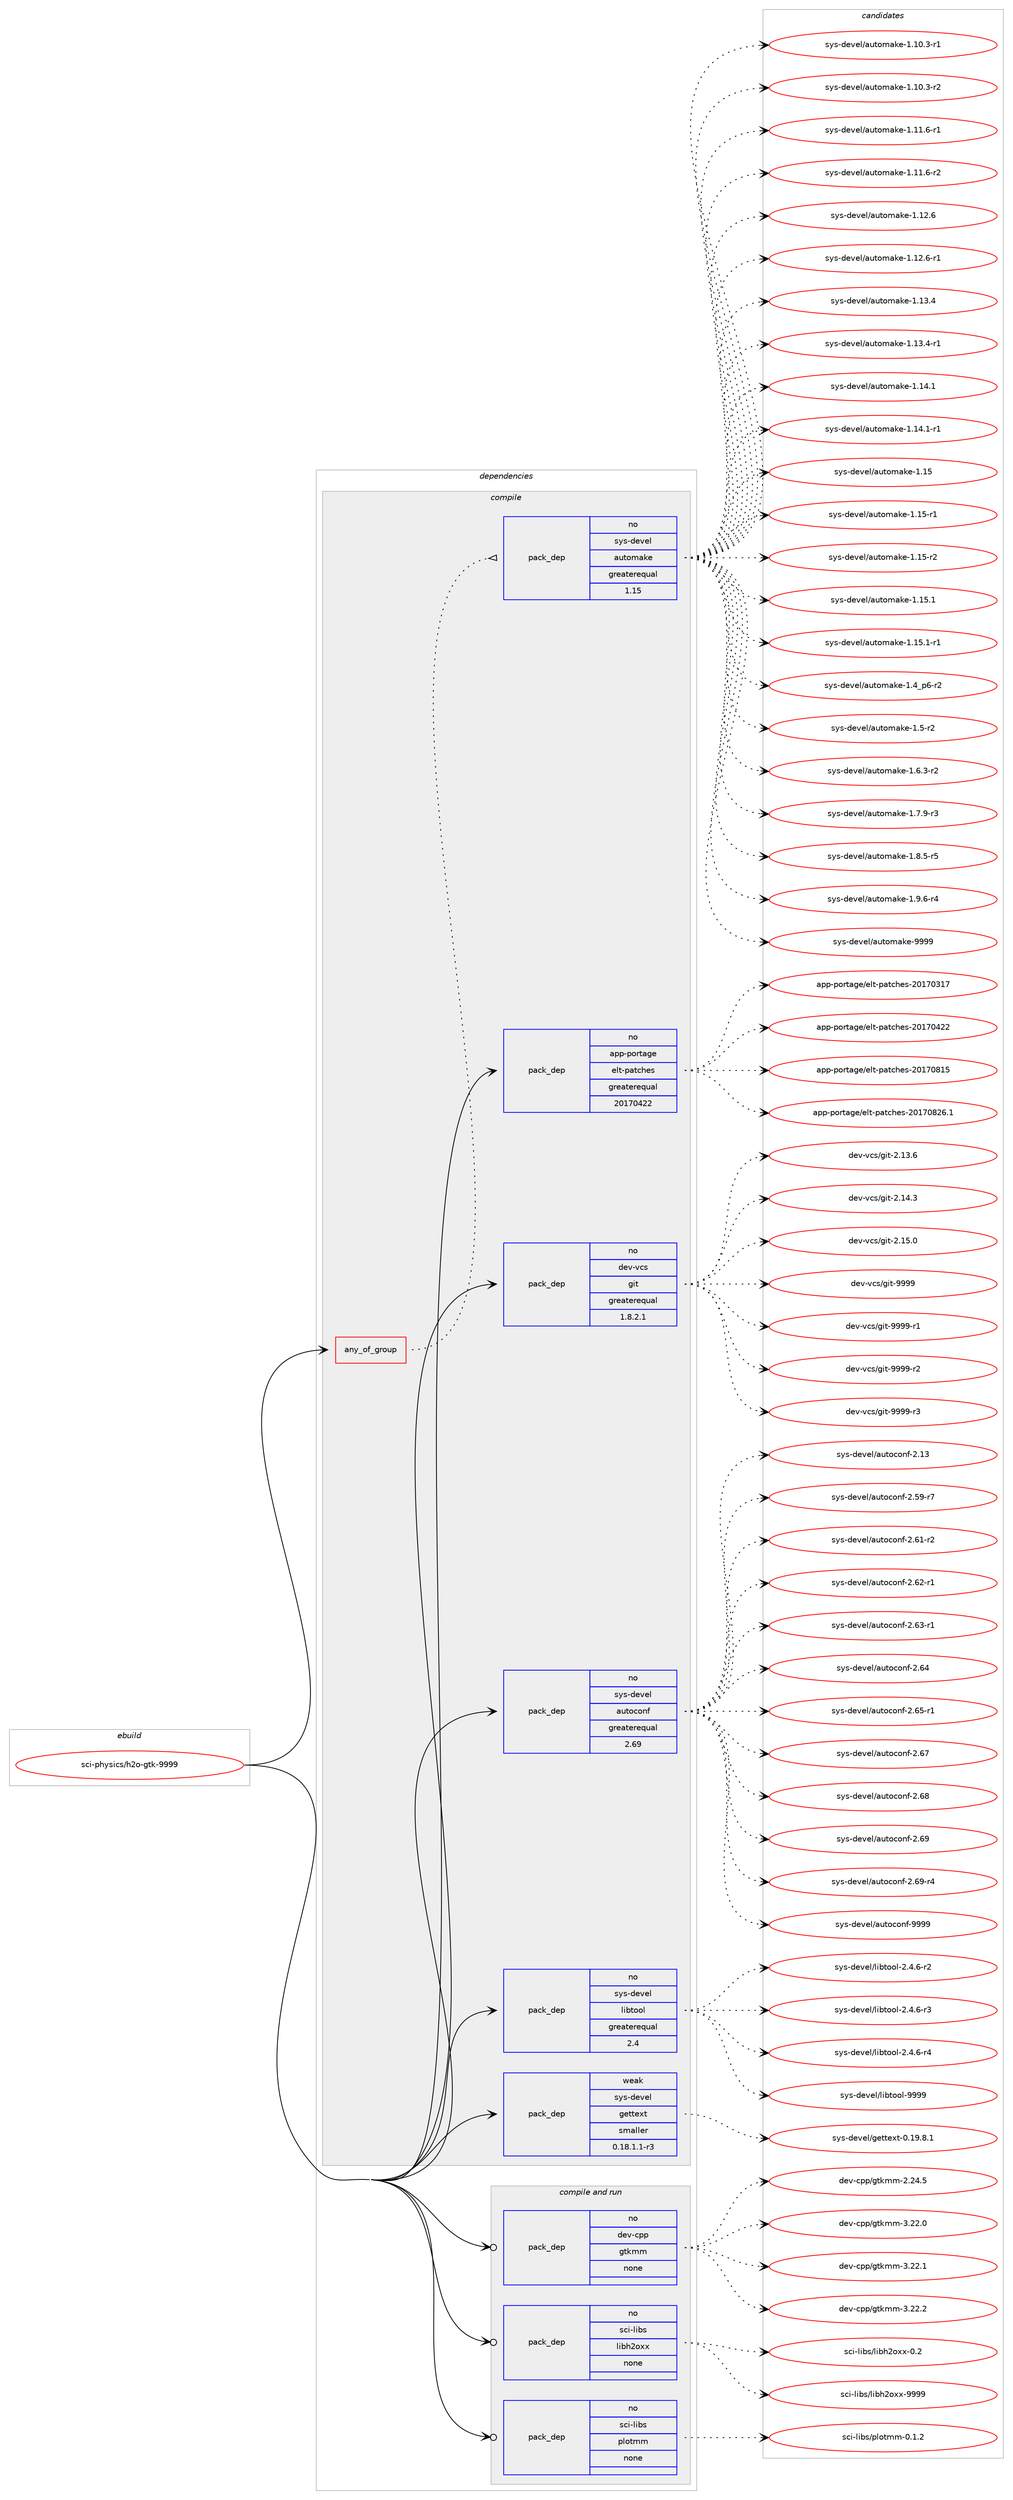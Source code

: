 digraph prolog {

# *************
# Graph options
# *************

newrank=true;
concentrate=true;
compound=true;
graph [rankdir=LR,fontname=Helvetica,fontsize=10,ranksep=1.5];#, ranksep=2.5, nodesep=0.2];
edge  [arrowhead=vee];
node  [fontname=Helvetica,fontsize=10];

# **********
# The ebuild
# **********

subgraph cluster_leftcol {
color=gray;
rank=same;
label=<<i>ebuild</i>>;
id [label="sci-physics/h2o-gtk-9999", color=red, width=4, href="../sci-physics/h2o-gtk-9999.svg"];
}

# ****************
# The dependencies
# ****************

subgraph cluster_midcol {
color=gray;
label=<<i>dependencies</i>>;
subgraph cluster_compile {
fillcolor="#eeeeee";
style=filled;
label=<<i>compile</i>>;
subgraph any7762 {
dependency457747 [label=<<TABLE BORDER="0" CELLBORDER="1" CELLSPACING="0" CELLPADDING="4"><TR><TD CELLPADDING="10">any_of_group</TD></TR></TABLE>>, shape=none, color=red];subgraph pack337831 {
dependency457748 [label=<<TABLE BORDER="0" CELLBORDER="1" CELLSPACING="0" CELLPADDING="4" WIDTH="220"><TR><TD ROWSPAN="6" CELLPADDING="30">pack_dep</TD></TR><TR><TD WIDTH="110">no</TD></TR><TR><TD>sys-devel</TD></TR><TR><TD>automake</TD></TR><TR><TD>greaterequal</TD></TR><TR><TD>1.15</TD></TR></TABLE>>, shape=none, color=blue];
}
dependency457747:e -> dependency457748:w [weight=20,style="dotted",arrowhead="oinv"];
}
id:e -> dependency457747:w [weight=20,style="solid",arrowhead="vee"];
subgraph pack337832 {
dependency457749 [label=<<TABLE BORDER="0" CELLBORDER="1" CELLSPACING="0" CELLPADDING="4" WIDTH="220"><TR><TD ROWSPAN="6" CELLPADDING="30">pack_dep</TD></TR><TR><TD WIDTH="110">no</TD></TR><TR><TD>app-portage</TD></TR><TR><TD>elt-patches</TD></TR><TR><TD>greaterequal</TD></TR><TR><TD>20170422</TD></TR></TABLE>>, shape=none, color=blue];
}
id:e -> dependency457749:w [weight=20,style="solid",arrowhead="vee"];
subgraph pack337833 {
dependency457750 [label=<<TABLE BORDER="0" CELLBORDER="1" CELLSPACING="0" CELLPADDING="4" WIDTH="220"><TR><TD ROWSPAN="6" CELLPADDING="30">pack_dep</TD></TR><TR><TD WIDTH="110">no</TD></TR><TR><TD>dev-vcs</TD></TR><TR><TD>git</TD></TR><TR><TD>greaterequal</TD></TR><TR><TD>1.8.2.1</TD></TR></TABLE>>, shape=none, color=blue];
}
id:e -> dependency457750:w [weight=20,style="solid",arrowhead="vee"];
subgraph pack337834 {
dependency457751 [label=<<TABLE BORDER="0" CELLBORDER="1" CELLSPACING="0" CELLPADDING="4" WIDTH="220"><TR><TD ROWSPAN="6" CELLPADDING="30">pack_dep</TD></TR><TR><TD WIDTH="110">no</TD></TR><TR><TD>sys-devel</TD></TR><TR><TD>autoconf</TD></TR><TR><TD>greaterequal</TD></TR><TR><TD>2.69</TD></TR></TABLE>>, shape=none, color=blue];
}
id:e -> dependency457751:w [weight=20,style="solid",arrowhead="vee"];
subgraph pack337835 {
dependency457752 [label=<<TABLE BORDER="0" CELLBORDER="1" CELLSPACING="0" CELLPADDING="4" WIDTH="220"><TR><TD ROWSPAN="6" CELLPADDING="30">pack_dep</TD></TR><TR><TD WIDTH="110">no</TD></TR><TR><TD>sys-devel</TD></TR><TR><TD>libtool</TD></TR><TR><TD>greaterequal</TD></TR><TR><TD>2.4</TD></TR></TABLE>>, shape=none, color=blue];
}
id:e -> dependency457752:w [weight=20,style="solid",arrowhead="vee"];
subgraph pack337836 {
dependency457753 [label=<<TABLE BORDER="0" CELLBORDER="1" CELLSPACING="0" CELLPADDING="4" WIDTH="220"><TR><TD ROWSPAN="6" CELLPADDING="30">pack_dep</TD></TR><TR><TD WIDTH="110">weak</TD></TR><TR><TD>sys-devel</TD></TR><TR><TD>gettext</TD></TR><TR><TD>smaller</TD></TR><TR><TD>0.18.1.1-r3</TD></TR></TABLE>>, shape=none, color=blue];
}
id:e -> dependency457753:w [weight=20,style="solid",arrowhead="vee"];
}
subgraph cluster_compileandrun {
fillcolor="#eeeeee";
style=filled;
label=<<i>compile and run</i>>;
subgraph pack337837 {
dependency457754 [label=<<TABLE BORDER="0" CELLBORDER="1" CELLSPACING="0" CELLPADDING="4" WIDTH="220"><TR><TD ROWSPAN="6" CELLPADDING="30">pack_dep</TD></TR><TR><TD WIDTH="110">no</TD></TR><TR><TD>dev-cpp</TD></TR><TR><TD>gtkmm</TD></TR><TR><TD>none</TD></TR><TR><TD></TD></TR></TABLE>>, shape=none, color=blue];
}
id:e -> dependency457754:w [weight=20,style="solid",arrowhead="odotvee"];
subgraph pack337838 {
dependency457755 [label=<<TABLE BORDER="0" CELLBORDER="1" CELLSPACING="0" CELLPADDING="4" WIDTH="220"><TR><TD ROWSPAN="6" CELLPADDING="30">pack_dep</TD></TR><TR><TD WIDTH="110">no</TD></TR><TR><TD>sci-libs</TD></TR><TR><TD>libh2oxx</TD></TR><TR><TD>none</TD></TR><TR><TD></TD></TR></TABLE>>, shape=none, color=blue];
}
id:e -> dependency457755:w [weight=20,style="solid",arrowhead="odotvee"];
subgraph pack337839 {
dependency457756 [label=<<TABLE BORDER="0" CELLBORDER="1" CELLSPACING="0" CELLPADDING="4" WIDTH="220"><TR><TD ROWSPAN="6" CELLPADDING="30">pack_dep</TD></TR><TR><TD WIDTH="110">no</TD></TR><TR><TD>sci-libs</TD></TR><TR><TD>plotmm</TD></TR><TR><TD>none</TD></TR><TR><TD></TD></TR></TABLE>>, shape=none, color=blue];
}
id:e -> dependency457756:w [weight=20,style="solid",arrowhead="odotvee"];
}
subgraph cluster_run {
fillcolor="#eeeeee";
style=filled;
label=<<i>run</i>>;
}
}

# **************
# The candidates
# **************

subgraph cluster_choices {
rank=same;
color=gray;
label=<<i>candidates</i>>;

subgraph choice337831 {
color=black;
nodesep=1;
choice11512111545100101118101108479711711611110997107101454946494846514511449 [label="sys-devel/automake-1.10.3-r1", color=red, width=4,href="../sys-devel/automake-1.10.3-r1.svg"];
choice11512111545100101118101108479711711611110997107101454946494846514511450 [label="sys-devel/automake-1.10.3-r2", color=red, width=4,href="../sys-devel/automake-1.10.3-r2.svg"];
choice11512111545100101118101108479711711611110997107101454946494946544511449 [label="sys-devel/automake-1.11.6-r1", color=red, width=4,href="../sys-devel/automake-1.11.6-r1.svg"];
choice11512111545100101118101108479711711611110997107101454946494946544511450 [label="sys-devel/automake-1.11.6-r2", color=red, width=4,href="../sys-devel/automake-1.11.6-r2.svg"];
choice1151211154510010111810110847971171161111099710710145494649504654 [label="sys-devel/automake-1.12.6", color=red, width=4,href="../sys-devel/automake-1.12.6.svg"];
choice11512111545100101118101108479711711611110997107101454946495046544511449 [label="sys-devel/automake-1.12.6-r1", color=red, width=4,href="../sys-devel/automake-1.12.6-r1.svg"];
choice1151211154510010111810110847971171161111099710710145494649514652 [label="sys-devel/automake-1.13.4", color=red, width=4,href="../sys-devel/automake-1.13.4.svg"];
choice11512111545100101118101108479711711611110997107101454946495146524511449 [label="sys-devel/automake-1.13.4-r1", color=red, width=4,href="../sys-devel/automake-1.13.4-r1.svg"];
choice1151211154510010111810110847971171161111099710710145494649524649 [label="sys-devel/automake-1.14.1", color=red, width=4,href="../sys-devel/automake-1.14.1.svg"];
choice11512111545100101118101108479711711611110997107101454946495246494511449 [label="sys-devel/automake-1.14.1-r1", color=red, width=4,href="../sys-devel/automake-1.14.1-r1.svg"];
choice115121115451001011181011084797117116111109971071014549464953 [label="sys-devel/automake-1.15", color=red, width=4,href="../sys-devel/automake-1.15.svg"];
choice1151211154510010111810110847971171161111099710710145494649534511449 [label="sys-devel/automake-1.15-r1", color=red, width=4,href="../sys-devel/automake-1.15-r1.svg"];
choice1151211154510010111810110847971171161111099710710145494649534511450 [label="sys-devel/automake-1.15-r2", color=red, width=4,href="../sys-devel/automake-1.15-r2.svg"];
choice1151211154510010111810110847971171161111099710710145494649534649 [label="sys-devel/automake-1.15.1", color=red, width=4,href="../sys-devel/automake-1.15.1.svg"];
choice11512111545100101118101108479711711611110997107101454946495346494511449 [label="sys-devel/automake-1.15.1-r1", color=red, width=4,href="../sys-devel/automake-1.15.1-r1.svg"];
choice115121115451001011181011084797117116111109971071014549465295112544511450 [label="sys-devel/automake-1.4_p6-r2", color=red, width=4,href="../sys-devel/automake-1.4_p6-r2.svg"];
choice11512111545100101118101108479711711611110997107101454946534511450 [label="sys-devel/automake-1.5-r2", color=red, width=4,href="../sys-devel/automake-1.5-r2.svg"];
choice115121115451001011181011084797117116111109971071014549465446514511450 [label="sys-devel/automake-1.6.3-r2", color=red, width=4,href="../sys-devel/automake-1.6.3-r2.svg"];
choice115121115451001011181011084797117116111109971071014549465546574511451 [label="sys-devel/automake-1.7.9-r3", color=red, width=4,href="../sys-devel/automake-1.7.9-r3.svg"];
choice115121115451001011181011084797117116111109971071014549465646534511453 [label="sys-devel/automake-1.8.5-r5", color=red, width=4,href="../sys-devel/automake-1.8.5-r5.svg"];
choice115121115451001011181011084797117116111109971071014549465746544511452 [label="sys-devel/automake-1.9.6-r4", color=red, width=4,href="../sys-devel/automake-1.9.6-r4.svg"];
choice115121115451001011181011084797117116111109971071014557575757 [label="sys-devel/automake-9999", color=red, width=4,href="../sys-devel/automake-9999.svg"];
dependency457748:e -> choice11512111545100101118101108479711711611110997107101454946494846514511449:w [style=dotted,weight="100"];
dependency457748:e -> choice11512111545100101118101108479711711611110997107101454946494846514511450:w [style=dotted,weight="100"];
dependency457748:e -> choice11512111545100101118101108479711711611110997107101454946494946544511449:w [style=dotted,weight="100"];
dependency457748:e -> choice11512111545100101118101108479711711611110997107101454946494946544511450:w [style=dotted,weight="100"];
dependency457748:e -> choice1151211154510010111810110847971171161111099710710145494649504654:w [style=dotted,weight="100"];
dependency457748:e -> choice11512111545100101118101108479711711611110997107101454946495046544511449:w [style=dotted,weight="100"];
dependency457748:e -> choice1151211154510010111810110847971171161111099710710145494649514652:w [style=dotted,weight="100"];
dependency457748:e -> choice11512111545100101118101108479711711611110997107101454946495146524511449:w [style=dotted,weight="100"];
dependency457748:e -> choice1151211154510010111810110847971171161111099710710145494649524649:w [style=dotted,weight="100"];
dependency457748:e -> choice11512111545100101118101108479711711611110997107101454946495246494511449:w [style=dotted,weight="100"];
dependency457748:e -> choice115121115451001011181011084797117116111109971071014549464953:w [style=dotted,weight="100"];
dependency457748:e -> choice1151211154510010111810110847971171161111099710710145494649534511449:w [style=dotted,weight="100"];
dependency457748:e -> choice1151211154510010111810110847971171161111099710710145494649534511450:w [style=dotted,weight="100"];
dependency457748:e -> choice1151211154510010111810110847971171161111099710710145494649534649:w [style=dotted,weight="100"];
dependency457748:e -> choice11512111545100101118101108479711711611110997107101454946495346494511449:w [style=dotted,weight="100"];
dependency457748:e -> choice115121115451001011181011084797117116111109971071014549465295112544511450:w [style=dotted,weight="100"];
dependency457748:e -> choice11512111545100101118101108479711711611110997107101454946534511450:w [style=dotted,weight="100"];
dependency457748:e -> choice115121115451001011181011084797117116111109971071014549465446514511450:w [style=dotted,weight="100"];
dependency457748:e -> choice115121115451001011181011084797117116111109971071014549465546574511451:w [style=dotted,weight="100"];
dependency457748:e -> choice115121115451001011181011084797117116111109971071014549465646534511453:w [style=dotted,weight="100"];
dependency457748:e -> choice115121115451001011181011084797117116111109971071014549465746544511452:w [style=dotted,weight="100"];
dependency457748:e -> choice115121115451001011181011084797117116111109971071014557575757:w [style=dotted,weight="100"];
}
subgraph choice337832 {
color=black;
nodesep=1;
choice97112112451121111141169710310147101108116451129711699104101115455048495548514955 [label="app-portage/elt-patches-20170317", color=red, width=4,href="../app-portage/elt-patches-20170317.svg"];
choice97112112451121111141169710310147101108116451129711699104101115455048495548525050 [label="app-portage/elt-patches-20170422", color=red, width=4,href="../app-portage/elt-patches-20170422.svg"];
choice97112112451121111141169710310147101108116451129711699104101115455048495548564953 [label="app-portage/elt-patches-20170815", color=red, width=4,href="../app-portage/elt-patches-20170815.svg"];
choice971121124511211111411697103101471011081164511297116991041011154550484955485650544649 [label="app-portage/elt-patches-20170826.1", color=red, width=4,href="../app-portage/elt-patches-20170826.1.svg"];
dependency457749:e -> choice97112112451121111141169710310147101108116451129711699104101115455048495548514955:w [style=dotted,weight="100"];
dependency457749:e -> choice97112112451121111141169710310147101108116451129711699104101115455048495548525050:w [style=dotted,weight="100"];
dependency457749:e -> choice97112112451121111141169710310147101108116451129711699104101115455048495548564953:w [style=dotted,weight="100"];
dependency457749:e -> choice971121124511211111411697103101471011081164511297116991041011154550484955485650544649:w [style=dotted,weight="100"];
}
subgraph choice337833 {
color=black;
nodesep=1;
choice10010111845118991154710310511645504649514654 [label="dev-vcs/git-2.13.6", color=red, width=4,href="../dev-vcs/git-2.13.6.svg"];
choice10010111845118991154710310511645504649524651 [label="dev-vcs/git-2.14.3", color=red, width=4,href="../dev-vcs/git-2.14.3.svg"];
choice10010111845118991154710310511645504649534648 [label="dev-vcs/git-2.15.0", color=red, width=4,href="../dev-vcs/git-2.15.0.svg"];
choice1001011184511899115471031051164557575757 [label="dev-vcs/git-9999", color=red, width=4,href="../dev-vcs/git-9999.svg"];
choice10010111845118991154710310511645575757574511449 [label="dev-vcs/git-9999-r1", color=red, width=4,href="../dev-vcs/git-9999-r1.svg"];
choice10010111845118991154710310511645575757574511450 [label="dev-vcs/git-9999-r2", color=red, width=4,href="../dev-vcs/git-9999-r2.svg"];
choice10010111845118991154710310511645575757574511451 [label="dev-vcs/git-9999-r3", color=red, width=4,href="../dev-vcs/git-9999-r3.svg"];
dependency457750:e -> choice10010111845118991154710310511645504649514654:w [style=dotted,weight="100"];
dependency457750:e -> choice10010111845118991154710310511645504649524651:w [style=dotted,weight="100"];
dependency457750:e -> choice10010111845118991154710310511645504649534648:w [style=dotted,weight="100"];
dependency457750:e -> choice1001011184511899115471031051164557575757:w [style=dotted,weight="100"];
dependency457750:e -> choice10010111845118991154710310511645575757574511449:w [style=dotted,weight="100"];
dependency457750:e -> choice10010111845118991154710310511645575757574511450:w [style=dotted,weight="100"];
dependency457750:e -> choice10010111845118991154710310511645575757574511451:w [style=dotted,weight="100"];
}
subgraph choice337834 {
color=black;
nodesep=1;
choice115121115451001011181011084797117116111991111101024550464951 [label="sys-devel/autoconf-2.13", color=red, width=4,href="../sys-devel/autoconf-2.13.svg"];
choice1151211154510010111810110847971171161119911111010245504653574511455 [label="sys-devel/autoconf-2.59-r7", color=red, width=4,href="../sys-devel/autoconf-2.59-r7.svg"];
choice1151211154510010111810110847971171161119911111010245504654494511450 [label="sys-devel/autoconf-2.61-r2", color=red, width=4,href="../sys-devel/autoconf-2.61-r2.svg"];
choice1151211154510010111810110847971171161119911111010245504654504511449 [label="sys-devel/autoconf-2.62-r1", color=red, width=4,href="../sys-devel/autoconf-2.62-r1.svg"];
choice1151211154510010111810110847971171161119911111010245504654514511449 [label="sys-devel/autoconf-2.63-r1", color=red, width=4,href="../sys-devel/autoconf-2.63-r1.svg"];
choice115121115451001011181011084797117116111991111101024550465452 [label="sys-devel/autoconf-2.64", color=red, width=4,href="../sys-devel/autoconf-2.64.svg"];
choice1151211154510010111810110847971171161119911111010245504654534511449 [label="sys-devel/autoconf-2.65-r1", color=red, width=4,href="../sys-devel/autoconf-2.65-r1.svg"];
choice115121115451001011181011084797117116111991111101024550465455 [label="sys-devel/autoconf-2.67", color=red, width=4,href="../sys-devel/autoconf-2.67.svg"];
choice115121115451001011181011084797117116111991111101024550465456 [label="sys-devel/autoconf-2.68", color=red, width=4,href="../sys-devel/autoconf-2.68.svg"];
choice115121115451001011181011084797117116111991111101024550465457 [label="sys-devel/autoconf-2.69", color=red, width=4,href="../sys-devel/autoconf-2.69.svg"];
choice1151211154510010111810110847971171161119911111010245504654574511452 [label="sys-devel/autoconf-2.69-r4", color=red, width=4,href="../sys-devel/autoconf-2.69-r4.svg"];
choice115121115451001011181011084797117116111991111101024557575757 [label="sys-devel/autoconf-9999", color=red, width=4,href="../sys-devel/autoconf-9999.svg"];
dependency457751:e -> choice115121115451001011181011084797117116111991111101024550464951:w [style=dotted,weight="100"];
dependency457751:e -> choice1151211154510010111810110847971171161119911111010245504653574511455:w [style=dotted,weight="100"];
dependency457751:e -> choice1151211154510010111810110847971171161119911111010245504654494511450:w [style=dotted,weight="100"];
dependency457751:e -> choice1151211154510010111810110847971171161119911111010245504654504511449:w [style=dotted,weight="100"];
dependency457751:e -> choice1151211154510010111810110847971171161119911111010245504654514511449:w [style=dotted,weight="100"];
dependency457751:e -> choice115121115451001011181011084797117116111991111101024550465452:w [style=dotted,weight="100"];
dependency457751:e -> choice1151211154510010111810110847971171161119911111010245504654534511449:w [style=dotted,weight="100"];
dependency457751:e -> choice115121115451001011181011084797117116111991111101024550465455:w [style=dotted,weight="100"];
dependency457751:e -> choice115121115451001011181011084797117116111991111101024550465456:w [style=dotted,weight="100"];
dependency457751:e -> choice115121115451001011181011084797117116111991111101024550465457:w [style=dotted,weight="100"];
dependency457751:e -> choice1151211154510010111810110847971171161119911111010245504654574511452:w [style=dotted,weight="100"];
dependency457751:e -> choice115121115451001011181011084797117116111991111101024557575757:w [style=dotted,weight="100"];
}
subgraph choice337835 {
color=black;
nodesep=1;
choice1151211154510010111810110847108105981161111111084550465246544511450 [label="sys-devel/libtool-2.4.6-r2", color=red, width=4,href="../sys-devel/libtool-2.4.6-r2.svg"];
choice1151211154510010111810110847108105981161111111084550465246544511451 [label="sys-devel/libtool-2.4.6-r3", color=red, width=4,href="../sys-devel/libtool-2.4.6-r3.svg"];
choice1151211154510010111810110847108105981161111111084550465246544511452 [label="sys-devel/libtool-2.4.6-r4", color=red, width=4,href="../sys-devel/libtool-2.4.6-r4.svg"];
choice1151211154510010111810110847108105981161111111084557575757 [label="sys-devel/libtool-9999", color=red, width=4,href="../sys-devel/libtool-9999.svg"];
dependency457752:e -> choice1151211154510010111810110847108105981161111111084550465246544511450:w [style=dotted,weight="100"];
dependency457752:e -> choice1151211154510010111810110847108105981161111111084550465246544511451:w [style=dotted,weight="100"];
dependency457752:e -> choice1151211154510010111810110847108105981161111111084550465246544511452:w [style=dotted,weight="100"];
dependency457752:e -> choice1151211154510010111810110847108105981161111111084557575757:w [style=dotted,weight="100"];
}
subgraph choice337836 {
color=black;
nodesep=1;
choice1151211154510010111810110847103101116116101120116454846495746564649 [label="sys-devel/gettext-0.19.8.1", color=red, width=4,href="../sys-devel/gettext-0.19.8.1.svg"];
dependency457753:e -> choice1151211154510010111810110847103101116116101120116454846495746564649:w [style=dotted,weight="100"];
}
subgraph choice337837 {
color=black;
nodesep=1;
choice10010111845991121124710311610710910945504650524653 [label="dev-cpp/gtkmm-2.24.5", color=red, width=4,href="../dev-cpp/gtkmm-2.24.5.svg"];
choice10010111845991121124710311610710910945514650504648 [label="dev-cpp/gtkmm-3.22.0", color=red, width=4,href="../dev-cpp/gtkmm-3.22.0.svg"];
choice10010111845991121124710311610710910945514650504649 [label="dev-cpp/gtkmm-3.22.1", color=red, width=4,href="../dev-cpp/gtkmm-3.22.1.svg"];
choice10010111845991121124710311610710910945514650504650 [label="dev-cpp/gtkmm-3.22.2", color=red, width=4,href="../dev-cpp/gtkmm-3.22.2.svg"];
dependency457754:e -> choice10010111845991121124710311610710910945504650524653:w [style=dotted,weight="100"];
dependency457754:e -> choice10010111845991121124710311610710910945514650504648:w [style=dotted,weight="100"];
dependency457754:e -> choice10010111845991121124710311610710910945514650504649:w [style=dotted,weight="100"];
dependency457754:e -> choice10010111845991121124710311610710910945514650504650:w [style=dotted,weight="100"];
}
subgraph choice337838 {
color=black;
nodesep=1;
choice11599105451081059811547108105981045011112012045484650 [label="sci-libs/libh2oxx-0.2", color=red, width=4,href="../sci-libs/libh2oxx-0.2.svg"];
choice1159910545108105981154710810598104501111201204557575757 [label="sci-libs/libh2oxx-9999", color=red, width=4,href="../sci-libs/libh2oxx-9999.svg"];
dependency457755:e -> choice11599105451081059811547108105981045011112012045484650:w [style=dotted,weight="100"];
dependency457755:e -> choice1159910545108105981154710810598104501111201204557575757:w [style=dotted,weight="100"];
}
subgraph choice337839 {
color=black;
nodesep=1;
choice11599105451081059811547112108111116109109454846494650 [label="sci-libs/plotmm-0.1.2", color=red, width=4,href="../sci-libs/plotmm-0.1.2.svg"];
dependency457756:e -> choice11599105451081059811547112108111116109109454846494650:w [style=dotted,weight="100"];
}
}

}
